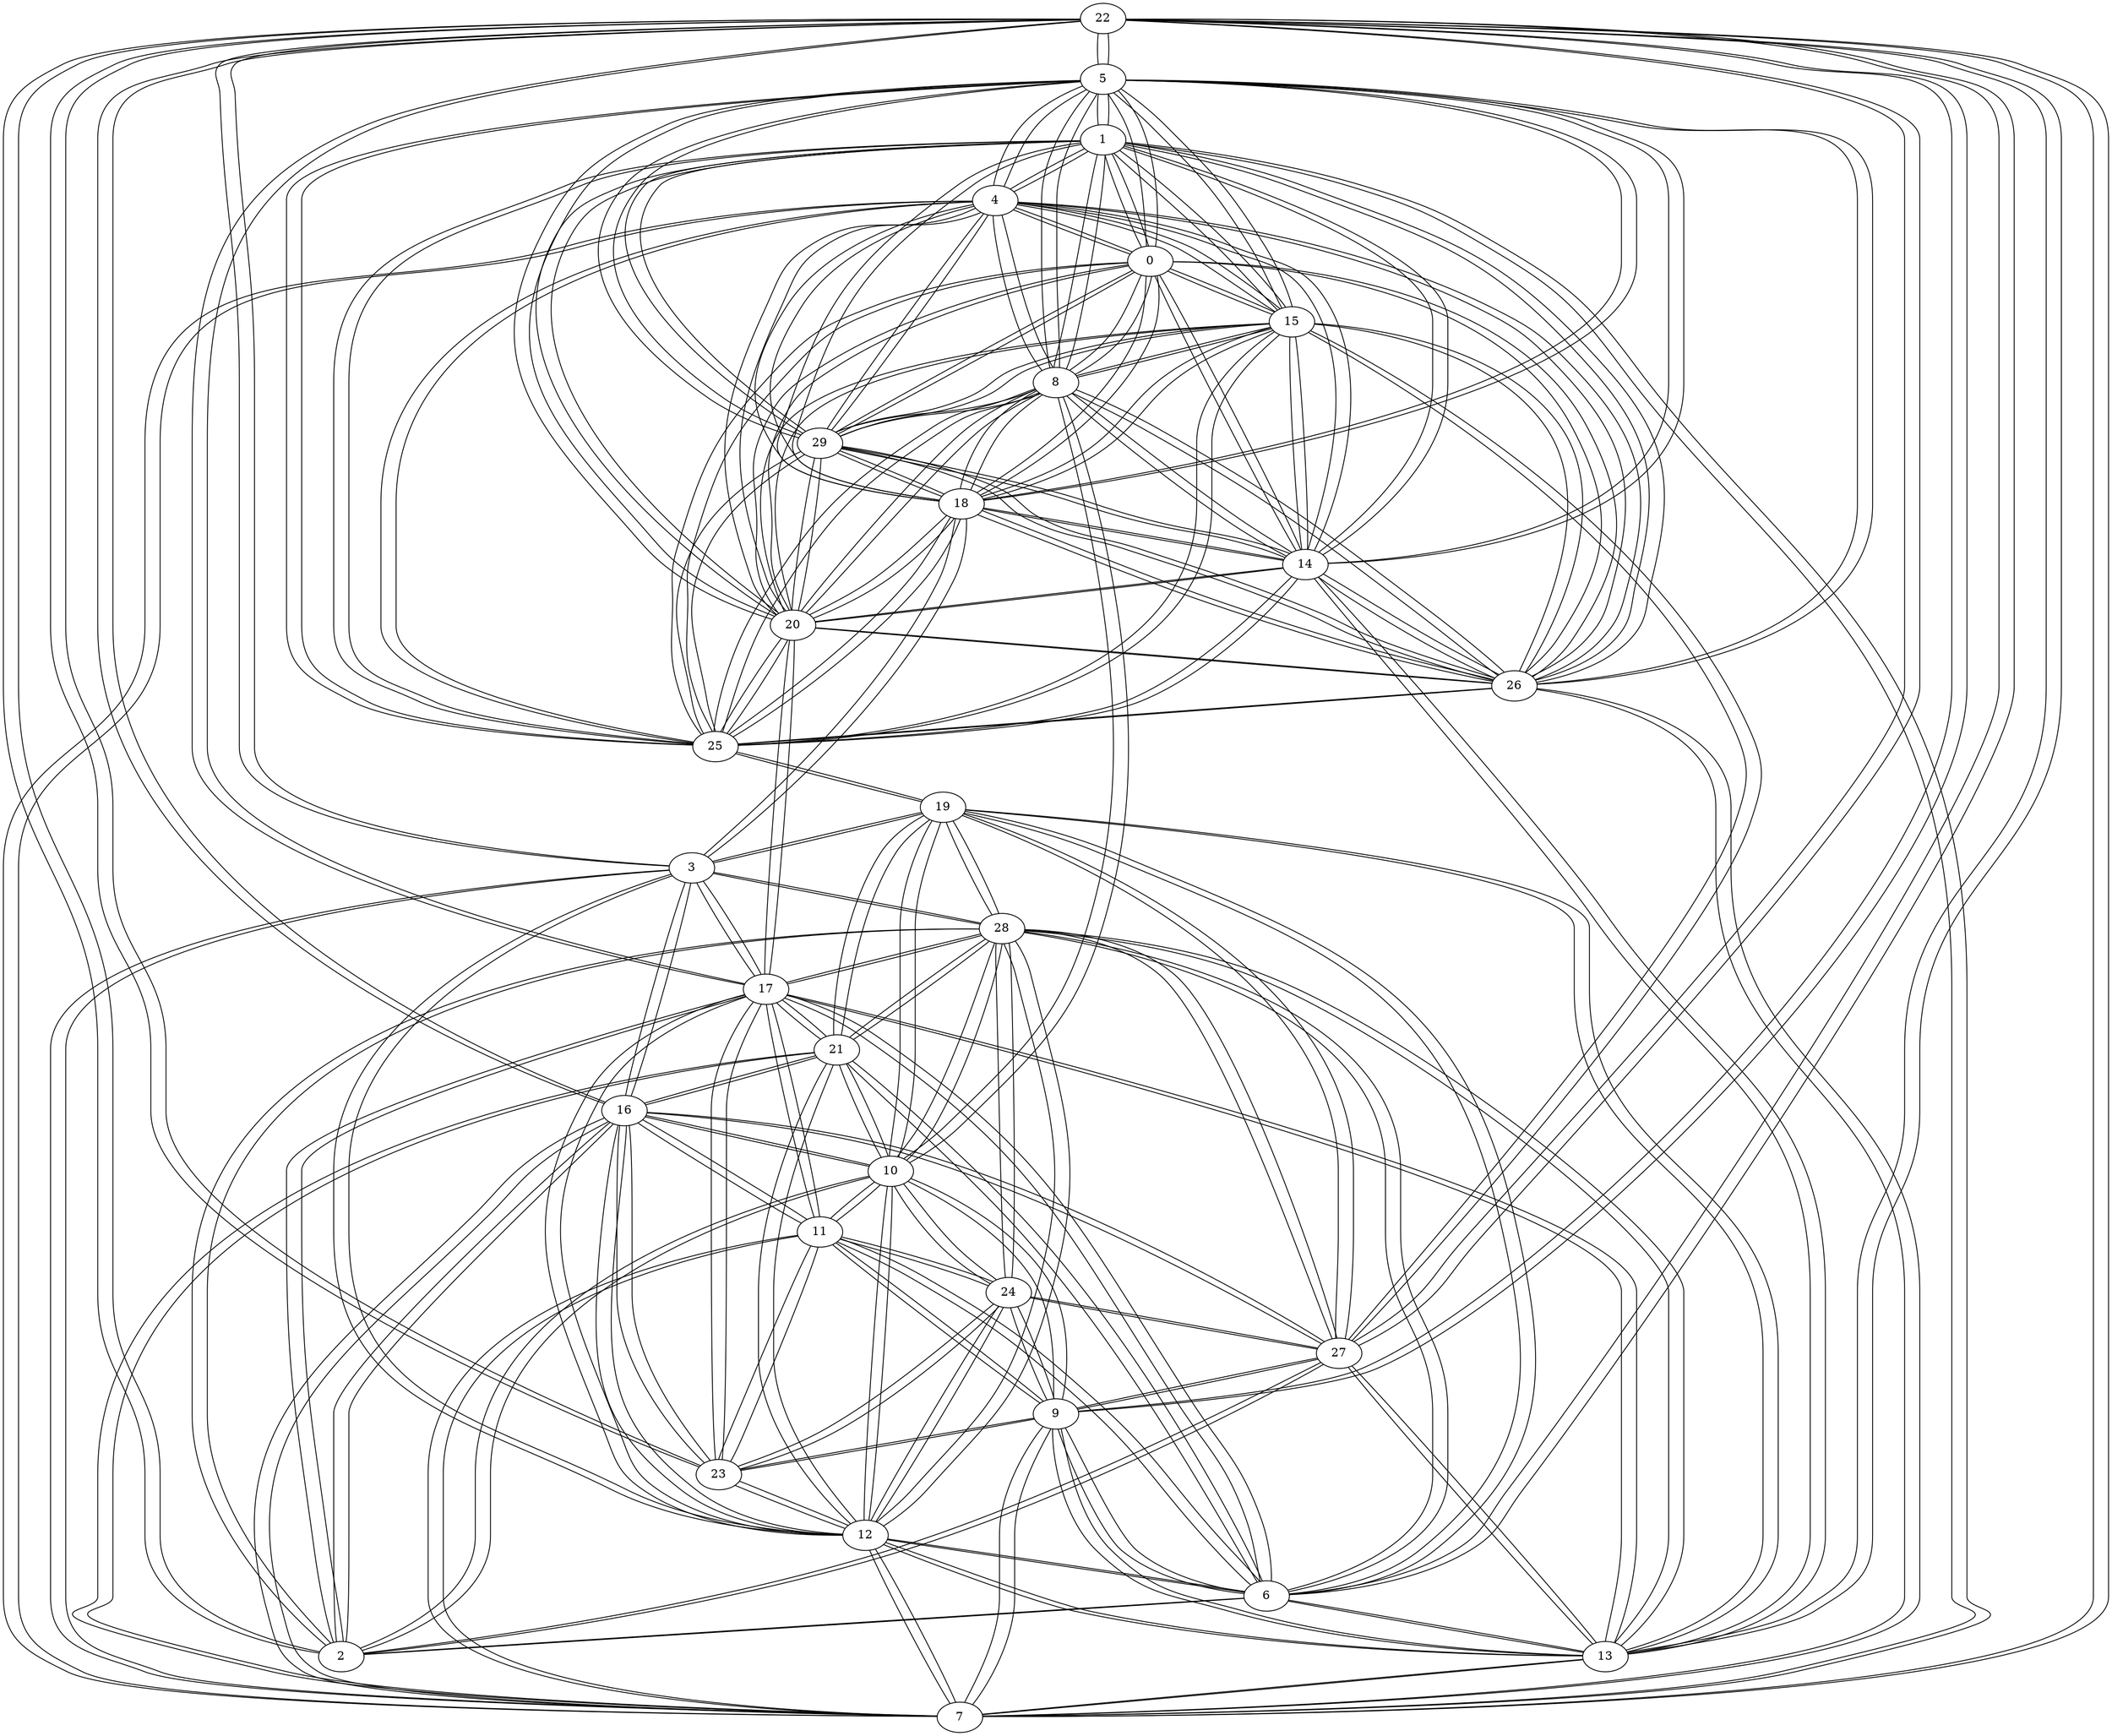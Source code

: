 graph G{
22--5;
22--16;
22--7;
22--17;
22--3;
22--13;
22--2;
22--27;
22--6;
22--9;
22--23;
23--16;
23--22;
23--17;
23--12;
23--9;
23--24;
23--11;
24--12;
24--27;
24--28;
24--10;
24--9;
24--23;
24--11;
25--26;
25--20;
25--14;
25--5;
25--18;
25--29;
25--8;
25--15;
25--0;
25--4;
25--1;
25--19;
26--20;
26--14;
26--5;
26--18;
26--29;
26--8;
26--15;
26--25;
26--0;
26--4;
26--1;
26--7;
27--15;
27--16;
27--22;
27--13;
27--19;
27--2;
27--28;
27--9;
27--24;
28--21;
28--17;
28--3;
28--13;
28--19;
28--12;
28--2;
28--27;
28--10;
28--6;
28--24;
29--26;
29--20;
29--14;
29--5;
29--18;
29--8;
29--15;
29--25;
29--0;
29--4;
29--1;
10--8;
10--16;
10--21;
10--19;
10--12;
10--2;
10--28;
10--9;
10--24;
10--11;
11--16;
11--7;
11--17;
11--10;
11--6;
11--9;
11--23;
11--24;
12--16;
12--21;
12--7;
12--17;
12--3;
12--13;
12--28;
12--10;
12--6;
12--23;
12--24;
13--14;
13--22;
13--7;
13--17;
13--19;
13--12;
13--27;
13--28;
13--6;
13--9;
14--26;
14--20;
14--5;
14--18;
14--29;
14--8;
14--15;
14--25;
14--0;
14--4;
14--1;
14--13;
15--26;
15--20;
15--14;
15--5;
15--18;
15--29;
15--8;
15--25;
15--0;
15--4;
15--1;
15--27;
16--22;
16--21;
16--7;
16--3;
16--12;
16--2;
16--27;
16--10;
16--23;
16--11;
17--20;
17--22;
17--21;
17--3;
17--13;
17--12;
17--2;
17--28;
17--6;
17--23;
17--11;
18--26;
18--20;
18--14;
18--5;
18--29;
18--8;
18--15;
18--25;
18--0;
18--4;
18--1;
18--3;
19--25;
19--21;
19--3;
19--13;
19--27;
19--28;
19--10;
19--6;
0--26;
0--20;
0--14;
0--5;
0--18;
0--29;
0--8;
0--15;
0--25;
0--4;
0--1;
1--26;
1--20;
1--14;
1--5;
1--18;
1--29;
1--8;
1--15;
1--25;
1--0;
1--4;
1--7;
2--16;
2--22;
2--17;
2--27;
2--28;
2--10;
2--6;
3--18;
3--16;
3--22;
3--7;
3--17;
3--19;
3--12;
3--28;
4--26;
4--20;
4--14;
4--5;
4--18;
4--29;
4--8;
4--15;
4--25;
4--0;
4--1;
4--7;
5--26;
5--20;
5--14;
5--18;
5--29;
5--8;
5--15;
5--25;
5--0;
5--4;
5--1;
5--22;
6--22;
6--21;
6--17;
6--13;
6--19;
6--12;
6--2;
6--28;
6--9;
6--11;
7--26;
7--4;
7--1;
7--16;
7--22;
7--21;
7--3;
7--13;
7--12;
7--9;
7--11;
8--26;
8--20;
8--14;
8--5;
8--18;
8--29;
8--15;
8--25;
8--0;
8--4;
8--1;
8--10;
9--22;
9--7;
9--13;
9--27;
9--10;
9--6;
9--23;
9--24;
9--11;
20--26;
20--14;
20--5;
20--18;
20--29;
20--8;
20--15;
20--25;
20--0;
20--4;
20--1;
20--17;
21--16;
21--7;
21--17;
21--19;
21--12;
21--28;
21--10;
21--6;
}